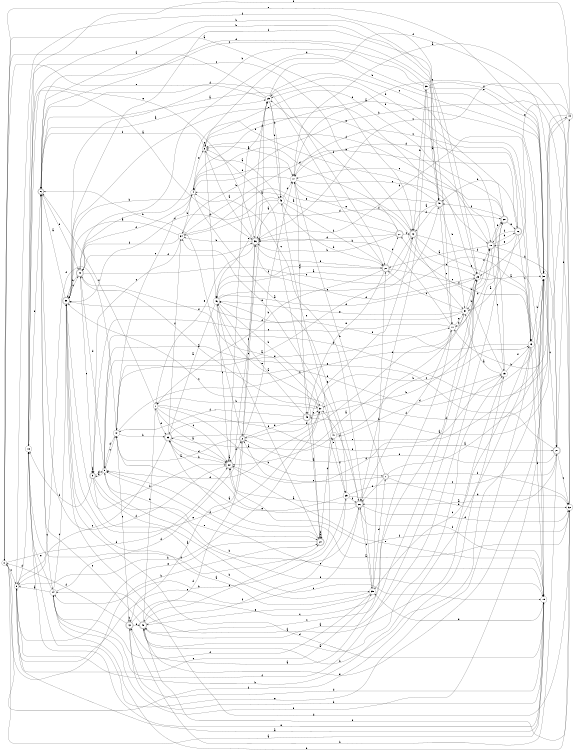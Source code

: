 digraph n40_8 {
__start0 [label="" shape="none"];

rankdir=LR;
size="8,5";

s0 [style="filled", color="black", fillcolor="white" shape="circle", label="0"];
s1 [style="filled", color="black", fillcolor="white" shape="circle", label="1"];
s2 [style="rounded,filled", color="black", fillcolor="white" shape="doublecircle", label="2"];
s3 [style="filled", color="black", fillcolor="white" shape="circle", label="3"];
s4 [style="filled", color="black", fillcolor="white" shape="circle", label="4"];
s5 [style="filled", color="black", fillcolor="white" shape="circle", label="5"];
s6 [style="rounded,filled", color="black", fillcolor="white" shape="doublecircle", label="6"];
s7 [style="rounded,filled", color="black", fillcolor="white" shape="doublecircle", label="7"];
s8 [style="filled", color="black", fillcolor="white" shape="circle", label="8"];
s9 [style="rounded,filled", color="black", fillcolor="white" shape="doublecircle", label="9"];
s10 [style="rounded,filled", color="black", fillcolor="white" shape="doublecircle", label="10"];
s11 [style="filled", color="black", fillcolor="white" shape="circle", label="11"];
s12 [style="rounded,filled", color="black", fillcolor="white" shape="doublecircle", label="12"];
s13 [style="filled", color="black", fillcolor="white" shape="circle", label="13"];
s14 [style="filled", color="black", fillcolor="white" shape="circle", label="14"];
s15 [style="filled", color="black", fillcolor="white" shape="circle", label="15"];
s16 [style="rounded,filled", color="black", fillcolor="white" shape="doublecircle", label="16"];
s17 [style="filled", color="black", fillcolor="white" shape="circle", label="17"];
s18 [style="filled", color="black", fillcolor="white" shape="circle", label="18"];
s19 [style="filled", color="black", fillcolor="white" shape="circle", label="19"];
s20 [style="rounded,filled", color="black", fillcolor="white" shape="doublecircle", label="20"];
s21 [style="rounded,filled", color="black", fillcolor="white" shape="doublecircle", label="21"];
s22 [style="rounded,filled", color="black", fillcolor="white" shape="doublecircle", label="22"];
s23 [style="filled", color="black", fillcolor="white" shape="circle", label="23"];
s24 [style="rounded,filled", color="black", fillcolor="white" shape="doublecircle", label="24"];
s25 [style="filled", color="black", fillcolor="white" shape="circle", label="25"];
s26 [style="rounded,filled", color="black", fillcolor="white" shape="doublecircle", label="26"];
s27 [style="rounded,filled", color="black", fillcolor="white" shape="doublecircle", label="27"];
s28 [style="rounded,filled", color="black", fillcolor="white" shape="doublecircle", label="28"];
s29 [style="filled", color="black", fillcolor="white" shape="circle", label="29"];
s30 [style="filled", color="black", fillcolor="white" shape="circle", label="30"];
s31 [style="filled", color="black", fillcolor="white" shape="circle", label="31"];
s32 [style="filled", color="black", fillcolor="white" shape="circle", label="32"];
s33 [style="rounded,filled", color="black", fillcolor="white" shape="doublecircle", label="33"];
s34 [style="filled", color="black", fillcolor="white" shape="circle", label="34"];
s35 [style="filled", color="black", fillcolor="white" shape="circle", label="35"];
s36 [style="rounded,filled", color="black", fillcolor="white" shape="doublecircle", label="36"];
s37 [style="filled", color="black", fillcolor="white" shape="circle", label="37"];
s38 [style="rounded,filled", color="black", fillcolor="white" shape="doublecircle", label="38"];
s39 [style="filled", color="black", fillcolor="white" shape="circle", label="39"];
s40 [style="rounded,filled", color="black", fillcolor="white" shape="doublecircle", label="40"];
s41 [style="filled", color="black", fillcolor="white" shape="circle", label="41"];
s42 [style="rounded,filled", color="black", fillcolor="white" shape="doublecircle", label="42"];
s43 [style="filled", color="black", fillcolor="white" shape="circle", label="43"];
s44 [style="filled", color="black", fillcolor="white" shape="circle", label="44"];
s45 [style="rounded,filled", color="black", fillcolor="white" shape="doublecircle", label="45"];
s46 [style="filled", color="black", fillcolor="white" shape="circle", label="46"];
s47 [style="filled", color="black", fillcolor="white" shape="circle", label="47"];
s48 [style="rounded,filled", color="black", fillcolor="white" shape="doublecircle", label="48"];
s49 [style="rounded,filled", color="black", fillcolor="white" shape="doublecircle", label="49"];
s0 -> s12 [label="a"];
s0 -> s24 [label="b"];
s0 -> s8 [label="c"];
s0 -> s22 [label="d"];
s0 -> s30 [label="e"];
s0 -> s15 [label="f"];
s1 -> s22 [label="a"];
s1 -> s7 [label="b"];
s1 -> s22 [label="c"];
s1 -> s33 [label="d"];
s1 -> s27 [label="e"];
s1 -> s6 [label="f"];
s2 -> s47 [label="a"];
s2 -> s6 [label="b"];
s2 -> s36 [label="c"];
s2 -> s48 [label="d"];
s2 -> s12 [label="e"];
s2 -> s17 [label="f"];
s3 -> s43 [label="a"];
s3 -> s30 [label="b"];
s3 -> s3 [label="c"];
s3 -> s46 [label="d"];
s3 -> s10 [label="e"];
s3 -> s6 [label="f"];
s4 -> s26 [label="a"];
s4 -> s38 [label="b"];
s4 -> s47 [label="c"];
s4 -> s17 [label="d"];
s4 -> s3 [label="e"];
s4 -> s40 [label="f"];
s5 -> s9 [label="a"];
s5 -> s44 [label="b"];
s5 -> s47 [label="c"];
s5 -> s40 [label="d"];
s5 -> s11 [label="e"];
s5 -> s19 [label="f"];
s6 -> s29 [label="a"];
s6 -> s49 [label="b"];
s6 -> s14 [label="c"];
s6 -> s49 [label="d"];
s6 -> s40 [label="e"];
s6 -> s21 [label="f"];
s7 -> s30 [label="a"];
s7 -> s17 [label="b"];
s7 -> s2 [label="c"];
s7 -> s32 [label="d"];
s7 -> s26 [label="e"];
s7 -> s32 [label="f"];
s8 -> s19 [label="a"];
s8 -> s37 [label="b"];
s8 -> s39 [label="c"];
s8 -> s18 [label="d"];
s8 -> s26 [label="e"];
s8 -> s23 [label="f"];
s9 -> s9 [label="a"];
s9 -> s39 [label="b"];
s9 -> s19 [label="c"];
s9 -> s5 [label="d"];
s9 -> s24 [label="e"];
s9 -> s18 [label="f"];
s10 -> s21 [label="a"];
s10 -> s27 [label="b"];
s10 -> s15 [label="c"];
s10 -> s16 [label="d"];
s10 -> s28 [label="e"];
s10 -> s3 [label="f"];
s11 -> s42 [label="a"];
s11 -> s36 [label="b"];
s11 -> s9 [label="c"];
s11 -> s28 [label="d"];
s11 -> s31 [label="e"];
s11 -> s26 [label="f"];
s12 -> s46 [label="a"];
s12 -> s35 [label="b"];
s12 -> s23 [label="c"];
s12 -> s4 [label="d"];
s12 -> s13 [label="e"];
s12 -> s19 [label="f"];
s13 -> s14 [label="a"];
s13 -> s30 [label="b"];
s13 -> s39 [label="c"];
s13 -> s19 [label="d"];
s13 -> s18 [label="e"];
s13 -> s46 [label="f"];
s14 -> s8 [label="a"];
s14 -> s32 [label="b"];
s14 -> s38 [label="c"];
s14 -> s29 [label="d"];
s14 -> s18 [label="e"];
s14 -> s23 [label="f"];
s15 -> s31 [label="a"];
s15 -> s8 [label="b"];
s15 -> s20 [label="c"];
s15 -> s22 [label="d"];
s15 -> s29 [label="e"];
s15 -> s13 [label="f"];
s16 -> s31 [label="a"];
s16 -> s49 [label="b"];
s16 -> s13 [label="c"];
s16 -> s17 [label="d"];
s16 -> s10 [label="e"];
s16 -> s10 [label="f"];
s17 -> s3 [label="a"];
s17 -> s34 [label="b"];
s17 -> s13 [label="c"];
s17 -> s45 [label="d"];
s17 -> s10 [label="e"];
s17 -> s31 [label="f"];
s18 -> s36 [label="a"];
s18 -> s11 [label="b"];
s18 -> s12 [label="c"];
s18 -> s41 [label="d"];
s18 -> s36 [label="e"];
s18 -> s6 [label="f"];
s19 -> s0 [label="a"];
s19 -> s42 [label="b"];
s19 -> s5 [label="c"];
s19 -> s39 [label="d"];
s19 -> s18 [label="e"];
s19 -> s26 [label="f"];
s20 -> s4 [label="a"];
s20 -> s36 [label="b"];
s20 -> s12 [label="c"];
s20 -> s36 [label="d"];
s20 -> s17 [label="e"];
s20 -> s29 [label="f"];
s21 -> s6 [label="a"];
s21 -> s1 [label="b"];
s21 -> s20 [label="c"];
s21 -> s46 [label="d"];
s21 -> s45 [label="e"];
s21 -> s13 [label="f"];
s22 -> s22 [label="a"];
s22 -> s33 [label="b"];
s22 -> s29 [label="c"];
s22 -> s2 [label="d"];
s22 -> s19 [label="e"];
s22 -> s6 [label="f"];
s23 -> s30 [label="a"];
s23 -> s31 [label="b"];
s23 -> s48 [label="c"];
s23 -> s36 [label="d"];
s23 -> s38 [label="e"];
s23 -> s10 [label="f"];
s24 -> s3 [label="a"];
s24 -> s24 [label="b"];
s24 -> s41 [label="c"];
s24 -> s5 [label="d"];
s24 -> s8 [label="e"];
s24 -> s24 [label="f"];
s25 -> s47 [label="a"];
s25 -> s14 [label="b"];
s25 -> s27 [label="c"];
s25 -> s32 [label="d"];
s25 -> s34 [label="e"];
s25 -> s26 [label="f"];
s26 -> s22 [label="a"];
s26 -> s5 [label="b"];
s26 -> s39 [label="c"];
s26 -> s32 [label="d"];
s26 -> s33 [label="e"];
s26 -> s37 [label="f"];
s27 -> s26 [label="a"];
s27 -> s42 [label="b"];
s27 -> s32 [label="c"];
s27 -> s2 [label="d"];
s27 -> s5 [label="e"];
s27 -> s44 [label="f"];
s28 -> s48 [label="a"];
s28 -> s29 [label="b"];
s28 -> s17 [label="c"];
s28 -> s3 [label="d"];
s28 -> s16 [label="e"];
s28 -> s49 [label="f"];
s29 -> s0 [label="a"];
s29 -> s43 [label="b"];
s29 -> s13 [label="c"];
s29 -> s43 [label="d"];
s29 -> s0 [label="e"];
s29 -> s27 [label="f"];
s30 -> s4 [label="a"];
s30 -> s48 [label="b"];
s30 -> s27 [label="c"];
s30 -> s36 [label="d"];
s30 -> s47 [label="e"];
s30 -> s14 [label="f"];
s31 -> s22 [label="a"];
s31 -> s23 [label="b"];
s31 -> s21 [label="c"];
s31 -> s11 [label="d"];
s31 -> s46 [label="e"];
s31 -> s38 [label="f"];
s32 -> s17 [label="a"];
s32 -> s4 [label="b"];
s32 -> s17 [label="c"];
s32 -> s38 [label="d"];
s32 -> s48 [label="e"];
s32 -> s22 [label="f"];
s33 -> s32 [label="a"];
s33 -> s11 [label="b"];
s33 -> s8 [label="c"];
s33 -> s22 [label="d"];
s33 -> s30 [label="e"];
s33 -> s34 [label="f"];
s34 -> s38 [label="a"];
s34 -> s4 [label="b"];
s34 -> s9 [label="c"];
s34 -> s28 [label="d"];
s34 -> s16 [label="e"];
s34 -> s40 [label="f"];
s35 -> s49 [label="a"];
s35 -> s38 [label="b"];
s35 -> s6 [label="c"];
s35 -> s26 [label="d"];
s35 -> s30 [label="e"];
s35 -> s30 [label="f"];
s36 -> s3 [label="a"];
s36 -> s34 [label="b"];
s36 -> s2 [label="c"];
s36 -> s29 [label="d"];
s36 -> s1 [label="e"];
s36 -> s21 [label="f"];
s37 -> s46 [label="a"];
s37 -> s1 [label="b"];
s37 -> s13 [label="c"];
s37 -> s5 [label="d"];
s37 -> s25 [label="e"];
s37 -> s40 [label="f"];
s38 -> s6 [label="a"];
s38 -> s22 [label="b"];
s38 -> s40 [label="c"];
s38 -> s19 [label="d"];
s38 -> s37 [label="e"];
s38 -> s23 [label="f"];
s39 -> s38 [label="a"];
s39 -> s21 [label="b"];
s39 -> s4 [label="c"];
s39 -> s7 [label="d"];
s39 -> s48 [label="e"];
s39 -> s14 [label="f"];
s40 -> s37 [label="a"];
s40 -> s38 [label="b"];
s40 -> s9 [label="c"];
s40 -> s30 [label="d"];
s40 -> s19 [label="e"];
s40 -> s36 [label="f"];
s41 -> s33 [label="a"];
s41 -> s10 [label="b"];
s41 -> s38 [label="c"];
s41 -> s15 [label="d"];
s41 -> s43 [label="e"];
s41 -> s25 [label="f"];
s42 -> s2 [label="a"];
s42 -> s42 [label="b"];
s42 -> s23 [label="c"];
s42 -> s19 [label="d"];
s42 -> s48 [label="e"];
s42 -> s0 [label="f"];
s43 -> s36 [label="a"];
s43 -> s21 [label="b"];
s43 -> s17 [label="c"];
s43 -> s38 [label="d"];
s43 -> s46 [label="e"];
s43 -> s21 [label="f"];
s44 -> s45 [label="a"];
s44 -> s11 [label="b"];
s44 -> s36 [label="c"];
s44 -> s37 [label="d"];
s44 -> s23 [label="e"];
s44 -> s18 [label="f"];
s45 -> s24 [label="a"];
s45 -> s28 [label="b"];
s45 -> s37 [label="c"];
s45 -> s2 [label="d"];
s45 -> s46 [label="e"];
s45 -> s47 [label="f"];
s46 -> s33 [label="a"];
s46 -> s37 [label="b"];
s46 -> s22 [label="c"];
s46 -> s23 [label="d"];
s46 -> s49 [label="e"];
s46 -> s24 [label="f"];
s47 -> s12 [label="a"];
s47 -> s33 [label="b"];
s47 -> s10 [label="c"];
s47 -> s5 [label="d"];
s47 -> s42 [label="e"];
s47 -> s8 [label="f"];
s48 -> s15 [label="a"];
s48 -> s1 [label="b"];
s48 -> s6 [label="c"];
s48 -> s24 [label="d"];
s48 -> s30 [label="e"];
s48 -> s25 [label="f"];
s49 -> s12 [label="a"];
s49 -> s31 [label="b"];
s49 -> s11 [label="c"];
s49 -> s12 [label="d"];
s49 -> s34 [label="e"];
s49 -> s40 [label="f"];

}